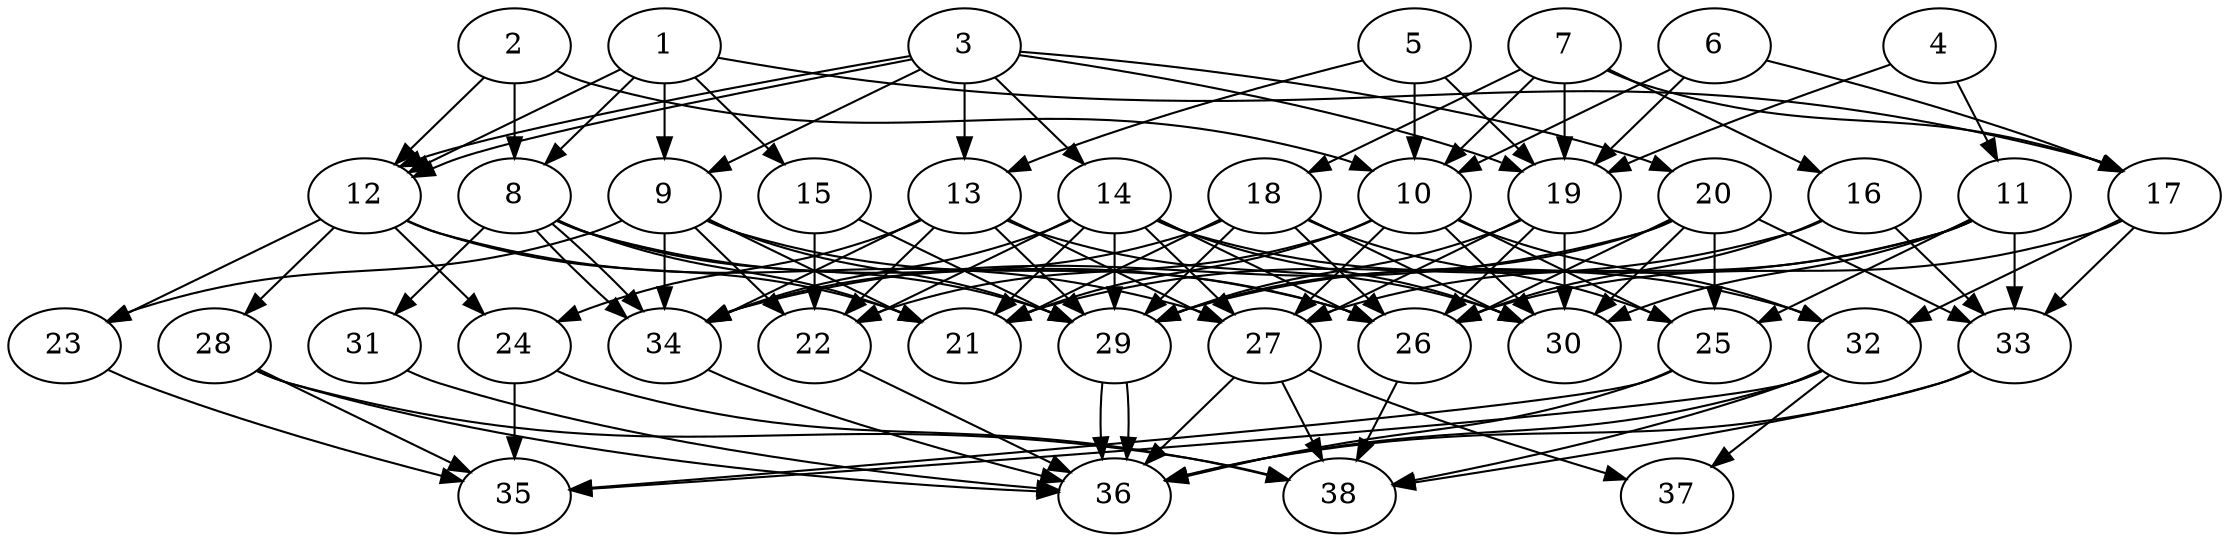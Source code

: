// DAG (tier=3-complex, mode=compute, n=38, ccr=0.453, fat=0.797, density=0.701, regular=0.315, jump=0.341, mindata=1048576, maxdata=16777216)
// DAG automatically generated by daggen at Sun Aug 24 16:33:34 2025
// /home/ermia/Project/Environments/daggen/bin/daggen --dot --ccr 0.453 --fat 0.797 --regular 0.315 --density 0.701 --jump 0.341 --mindata 1048576 --maxdata 16777216 -n 38 
digraph G {
  1 [size="9948401774843320", alpha="0.02", expect_size="4974200887421660"]
  1 -> 8 [size ="235458193784832"]
  1 -> 9 [size ="235458193784832"]
  1 -> 12 [size ="235458193784832"]
  1 -> 15 [size ="235458193784832"]
  1 -> 17 [size ="235458193784832"]
  2 [size="1285006492629165146112", alpha="0.03", expect_size="642503246314582573056"]
  2 -> 8 [size ="945569673510912"]
  2 -> 10 [size ="945569673510912"]
  2 -> 12 [size ="945569673510912"]
  3 [size="2355202129146956218368", alpha="0.00", expect_size="1177601064573478109184"]
  3 -> 9 [size ="1416148436385792"]
  3 -> 12 [size ="1416148436385792"]
  3 -> 12 [size ="1416148436385792"]
  3 -> 13 [size ="1416148436385792"]
  3 -> 14 [size ="1416148436385792"]
  3 -> 19 [size ="1416148436385792"]
  3 -> 20 [size ="1416148436385792"]
  4 [size="659877274274959982592", alpha="0.15", expect_size="329938637137479991296"]
  4 -> 11 [size ="606362174226432"]
  4 -> 19 [size ="606362174226432"]
  5 [size="68694980318709912", alpha="0.10", expect_size="34347490159354956"]
  5 -> 10 [size ="1486986430906368"]
  5 -> 13 [size ="1486986430906368"]
  5 -> 19 [size ="1486986430906368"]
  6 [size="3808451025162750", alpha="0.04", expect_size="1904225512581375"]
  6 -> 10 [size ="230331043020800"]
  6 -> 17 [size ="230331043020800"]
  6 -> 19 [size ="230331043020800"]
  7 [size="122382992099062864", alpha="0.04", expect_size="61191496049531432"]
  7 -> 10 [size ="69240652562432"]
  7 -> 16 [size ="69240652562432"]
  7 -> 17 [size ="69240652562432"]
  7 -> 18 [size ="69240652562432"]
  7 -> 19 [size ="69240652562432"]
  8 [size="3461128845694391549952", alpha="0.03", expect_size="1730564422847195774976"]
  8 -> 21 [size ="1830494794678272"]
  8 -> 26 [size ="1830494794678272"]
  8 -> 29 [size ="1830494794678272"]
  8 -> 31 [size ="1830494794678272"]
  8 -> 34 [size ="1830494794678272"]
  8 -> 34 [size ="1830494794678272"]
  9 [size="534640770392128487424", alpha="0.01", expect_size="267320385196064243712"]
  9 -> 21 [size ="526984736145408"]
  9 -> 22 [size ="526984736145408"]
  9 -> 23 [size ="526984736145408"]
  9 -> 26 [size ="526984736145408"]
  9 -> 29 [size ="526984736145408"]
  9 -> 34 [size ="526984736145408"]
  10 [size="2293723168639605760", alpha="0.09", expect_size="1146861584319802880"]
  10 -> 21 [size ="1118480023683072"]
  10 -> 22 [size ="1118480023683072"]
  10 -> 25 [size ="1118480023683072"]
  10 -> 27 [size ="1118480023683072"]
  10 -> 30 [size ="1118480023683072"]
  10 -> 32 [size ="1118480023683072"]
  11 [size="4460084191344362496", alpha="0.06", expect_size="2230042095672181248"]
  11 -> 25 [size ="1535853134348288"]
  11 -> 27 [size ="1535853134348288"]
  11 -> 29 [size ="1535853134348288"]
  11 -> 30 [size ="1535853134348288"]
  11 -> 33 [size ="1535853134348288"]
  12 [size="873459628862603264000", alpha="0.07", expect_size="436729814431301632000"]
  12 -> 21 [size ="731001965772800"]
  12 -> 23 [size ="731001965772800"]
  12 -> 24 [size ="731001965772800"]
  12 -> 27 [size ="731001965772800"]
  12 -> 28 [size ="731001965772800"]
  13 [size="3009295263197221093376", alpha="0.03", expect_size="1504647631598610546688"]
  13 -> 22 [size ="1667502606123008"]
  13 -> 24 [size ="1667502606123008"]
  13 -> 27 [size ="1667502606123008"]
  13 -> 29 [size ="1667502606123008"]
  13 -> 30 [size ="1667502606123008"]
  13 -> 34 [size ="1667502606123008"]
  14 [size="6351959459294104", alpha="0.07", expect_size="3175979729647052"]
  14 -> 21 [size ="201492694827008"]
  14 -> 22 [size ="201492694827008"]
  14 -> 26 [size ="201492694827008"]
  14 -> 27 [size ="201492694827008"]
  14 -> 29 [size ="201492694827008"]
  14 -> 30 [size ="201492694827008"]
  14 -> 32 [size ="201492694827008"]
  14 -> 34 [size ="201492694827008"]
  15 [size="26168002813659444", alpha="0.18", expect_size="13084001406829722"]
  15 -> 22 [size ="12119894392832"]
  15 -> 29 [size ="12119894392832"]
  16 [size="1419040326569611493376", alpha="0.02", expect_size="709520163284805746688"]
  16 -> 21 [size ="1010228954923008"]
  16 -> 26 [size ="1010228954923008"]
  16 -> 33 [size ="1010228954923008"]
  17 [size="49908807168067560", alpha="0.12", expect_size="24954403584033780"]
  17 -> 26 [size ="1885927152549888"]
  17 -> 32 [size ="1885927152549888"]
  17 -> 33 [size ="1885927152549888"]
  18 [size="60879234783366416", alpha="0.16", expect_size="30439617391683208"]
  18 -> 21 [size ="2111131581677568"]
  18 -> 25 [size ="2111131581677568"]
  18 -> 26 [size ="2111131581677568"]
  18 -> 29 [size ="2111131581677568"]
  18 -> 30 [size ="2111131581677568"]
  18 -> 34 [size ="2111131581677568"]
  19 [size="228696367782063767552", alpha="0.17", expect_size="114348183891031883776"]
  19 -> 26 [size ="299177892380672"]
  19 -> 27 [size ="299177892380672"]
  19 -> 29 [size ="299177892380672"]
  19 -> 30 [size ="299177892380672"]
  20 [size="17170916685196652", alpha="0.11", expect_size="8585458342598326"]
  20 -> 25 [size ="1184519172390912"]
  20 -> 26 [size ="1184519172390912"]
  20 -> 29 [size ="1184519172390912"]
  20 -> 30 [size ="1184519172390912"]
  20 -> 33 [size ="1184519172390912"]
  20 -> 34 [size ="1184519172390912"]
  21 [size="87896043668648230912", alpha="0.09", expect_size="43948021834324115456"]
  22 [size="245151581013140768", alpha="0.10", expect_size="122575790506570384"]
  22 -> 36 [size ="557739386339328"]
  23 [size="49849917788550944", alpha="0.10", expect_size="24924958894275472"]
  23 -> 35 [size ="1619130939604992"]
  24 [size="1529649754686592256", alpha="0.11", expect_size="764824877343296128"]
  24 -> 35 [size ="964365146652672"]
  24 -> 38 [size ="964365146652672"]
  25 [size="73343433094928576", alpha="0.15", expect_size="36671716547464288"]
  25 -> 35 [size ="1460302604402688"]
  25 -> 36 [size ="1460302604402688"]
  26 [size="59871535646190720", alpha="0.09", expect_size="29935767823095360"]
  26 -> 38 [size ="73547296800768"]
  27 [size="1986417392856411930624", alpha="0.09", expect_size="993208696428205965312"]
  27 -> 36 [size ="1264164701995008"]
  27 -> 37 [size ="1264164701995008"]
  27 -> 38 [size ="1264164701995008"]
  28 [size="47132604449947320", alpha="0.19", expect_size="23566302224973660"]
  28 -> 35 [size ="1277173293907968"]
  28 -> 36 [size ="1277173293907968"]
  28 -> 38 [size ="1277173293907968"]
  29 [size="958613255517410164736", alpha="0.00", expect_size="479306627758705082368"]
  29 -> 36 [size ="777771945033728"]
  29 -> 36 [size ="777771945033728"]
  30 [size="27081328266787084", alpha="0.11", expect_size="13540664133393542"]
  31 [size="61618396483933352", alpha="0.06", expect_size="30809198241966676"]
  31 -> 36 [size ="1072658552717312"]
  32 [size="14291615649137086", alpha="0.03", expect_size="7145807824568543"]
  32 -> 35 [size ="336334728200192"]
  32 -> 36 [size ="336334728200192"]
  32 -> 37 [size ="336334728200192"]
  32 -> 38 [size ="336334728200192"]
  33 [size="23667665722731912", alpha="0.10", expect_size="11833832861365956"]
  33 -> 36 [size ="377239359193088"]
  33 -> 38 [size ="377239359193088"]
  34 [size="52989259550994464768", alpha="0.18", expect_size="26494629775497232384"]
  34 -> 36 [size ="112862211080192"]
  35 [size="27854989144447356", alpha="0.16", expect_size="13927494572223678"]
  36 [size="2295354425238337093632", alpha="0.07", expect_size="1147677212619168546816"]
  37 [size="11527395658043480", alpha="0.15", expect_size="5763697829021740"]
  38 [size="475077851712847872000", alpha="0.02", expect_size="237538925856423936000"]
}